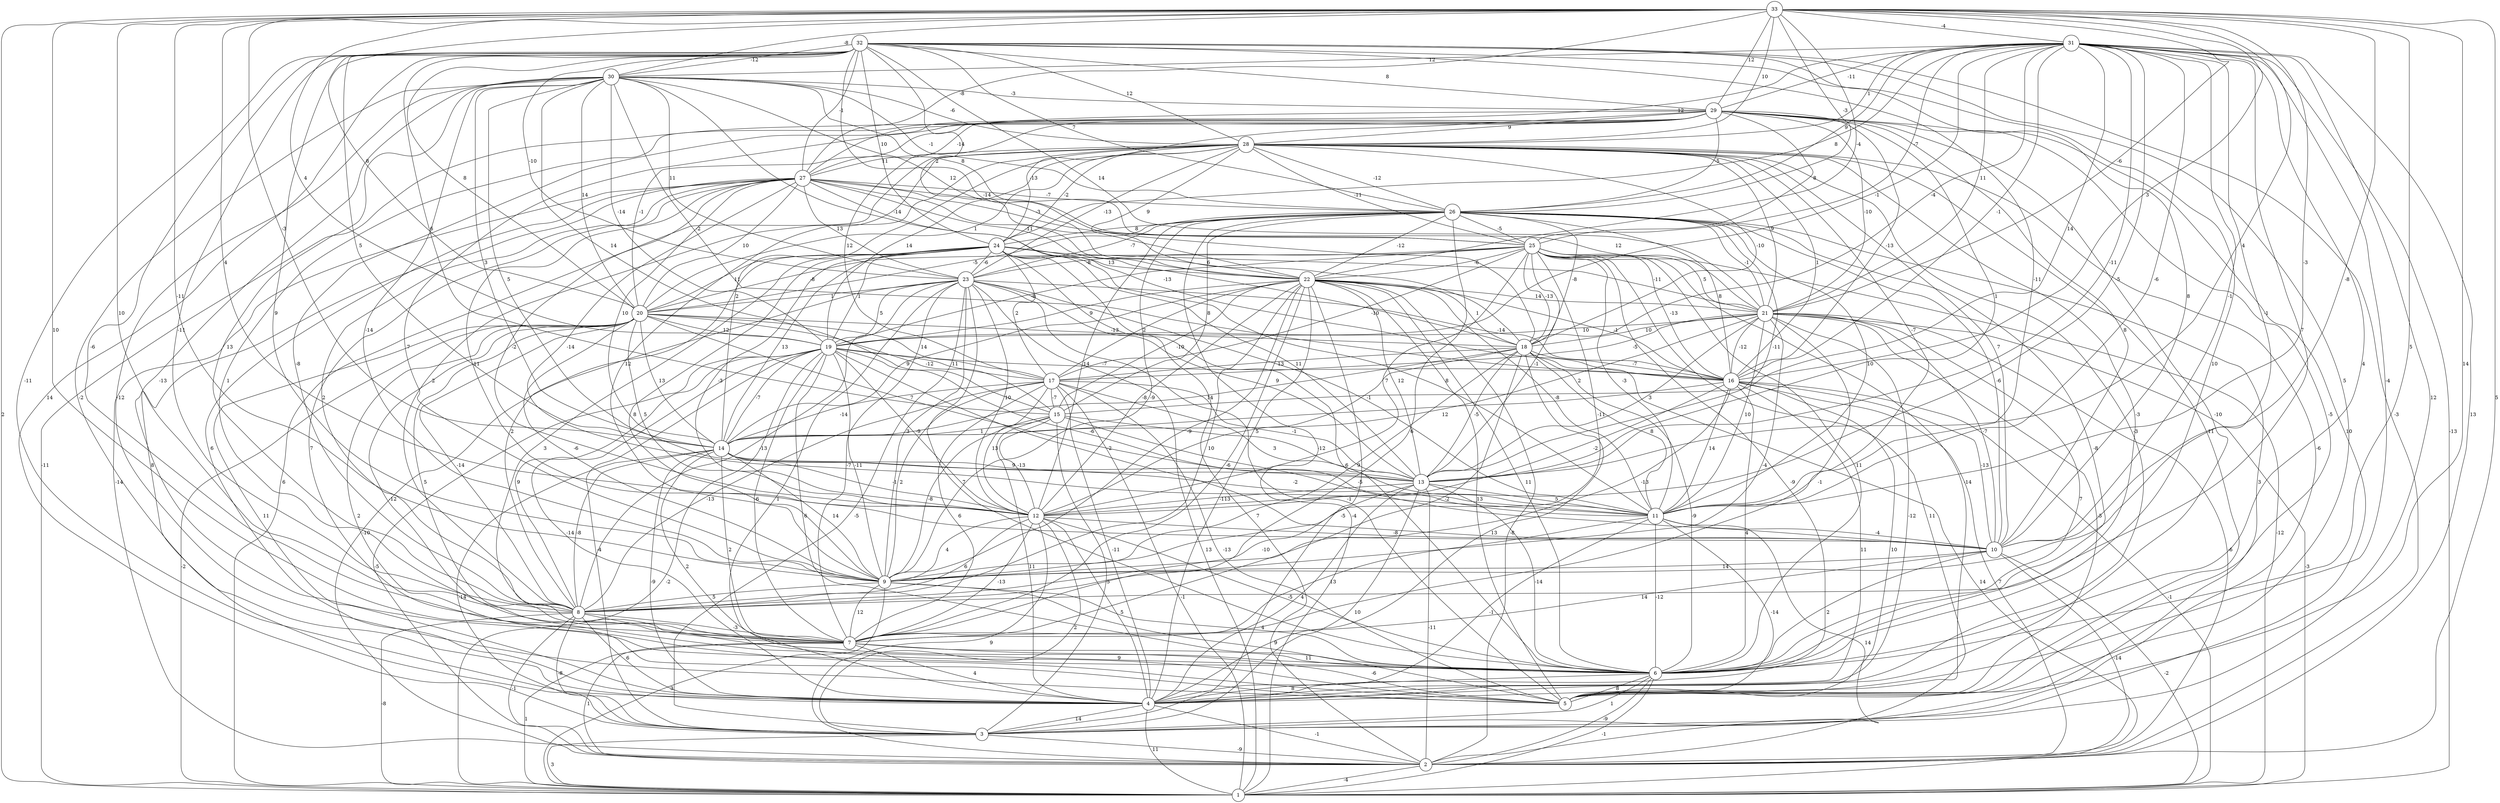 graph { 
	 fontname="Helvetica,Arial,sans-serif" 
	 node [shape = circle]; 
	 33 -- 1 [label = "2"];
	 33 -- 2 [label = "5"];
	 33 -- 5 [label = "14"];
	 33 -- 6 [label = "5"];
	 33 -- 7 [label = "10"];
	 33 -- 8 [label = "10"];
	 33 -- 9 [label = "-11"];
	 33 -- 10 [label = "-8"];
	 33 -- 11 [label = "-3"];
	 33 -- 12 [label = "4"];
	 33 -- 13 [label = "4"];
	 33 -- 14 [label = "-3"];
	 33 -- 16 [label = "3"];
	 33 -- 19 [label = "4"];
	 33 -- 20 [label = "8"];
	 33 -- 21 [label = "-6"];
	 33 -- 22 [label = "-4"];
	 33 -- 26 [label = "-3"];
	 33 -- 27 [label = "-8"];
	 33 -- 28 [label = "10"];
	 33 -- 29 [label = "12"];
	 33 -- 30 [label = "-8"];
	 33 -- 31 [label = "-4"];
	 32 -- 2 [label = "-3"];
	 32 -- 3 [label = "14"];
	 32 -- 4 [label = "-11"];
	 32 -- 5 [label = "5"];
	 32 -- 6 [label = "10"];
	 32 -- 7 [label = "-6"];
	 32 -- 8 [label = "-11"];
	 32 -- 9 [label = "9"];
	 32 -- 10 [label = "8"];
	 32 -- 11 [label = "-11"];
	 32 -- 14 [label = "5"];
	 32 -- 15 [label = "6"];
	 32 -- 18 [label = "-14"];
	 32 -- 20 [label = "8"];
	 32 -- 21 [label = "14"];
	 32 -- 22 [label = "2"];
	 32 -- 23 [label = "-10"];
	 32 -- 24 [label = "10"];
	 32 -- 26 [label = "7"];
	 32 -- 27 [label = "-1"];
	 32 -- 28 [label = "12"];
	 32 -- 29 [label = "8"];
	 32 -- 30 [label = "-12"];
	 31 -- 1 [label = "-13"];
	 31 -- 2 [label = "13"];
	 31 -- 3 [label = "12"];
	 31 -- 4 [label = "-4"];
	 31 -- 6 [label = "4"];
	 31 -- 8 [label = "7"];
	 31 -- 9 [label = "-1"];
	 31 -- 10 [label = "-1"];
	 31 -- 11 [label = "-6"];
	 31 -- 12 [label = "-5"];
	 31 -- 13 [label = "-11"];
	 31 -- 15 [label = "14"];
	 31 -- 16 [label = "-1"];
	 31 -- 18 [label = "-4"];
	 31 -- 19 [label = "-1"];
	 31 -- 21 [label = "11"];
	 31 -- 24 [label = "8"];
	 31 -- 25 [label = "-7"];
	 31 -- 26 [label = "9"];
	 31 -- 27 [label = "12"];
	 31 -- 28 [label = "1"];
	 31 -- 29 [label = "-11"];
	 31 -- 30 [label = "12"];
	 30 -- 4 [label = "-2"];
	 30 -- 5 [label = "-12"];
	 30 -- 6 [label = "-13"];
	 30 -- 8 [label = "13"];
	 30 -- 9 [label = "-14"];
	 30 -- 13 [label = "5"];
	 30 -- 14 [label = "3"];
	 30 -- 15 [label = "14"];
	 30 -- 16 [label = "-2"];
	 30 -- 18 [label = "-14"];
	 30 -- 19 [label = "-14"];
	 30 -- 20 [label = "14"];
	 30 -- 22 [label = "12"];
	 30 -- 23 [label = "11"];
	 30 -- 25 [label = "8"];
	 30 -- 26 [label = "-1"];
	 30 -- 28 [label = "-6"];
	 30 -- 29 [label = "-3"];
	 29 -- 1 [label = "-11"];
	 29 -- 3 [label = "10"];
	 29 -- 4 [label = "-10"];
	 29 -- 5 [label = "-5"];
	 29 -- 7 [label = "1"];
	 29 -- 8 [label = "-8"];
	 29 -- 9 [label = "7"];
	 29 -- 10 [label = "8"];
	 29 -- 13 [label = "1"];
	 29 -- 16 [label = "-13"];
	 29 -- 17 [label = "12"];
	 29 -- 20 [label = "-1"];
	 29 -- 21 [label = "-10"];
	 29 -- 24 [label = "-13"];
	 29 -- 25 [label = "8"];
	 29 -- 26 [label = "-5"];
	 29 -- 27 [label = "-14"];
	 29 -- 28 [label = "9"];
	 28 -- 1 [label = "6"];
	 28 -- 3 [label = "-6"];
	 28 -- 4 [label = "-3"];
	 28 -- 5 [label = "11"];
	 28 -- 6 [label = "-3"];
	 28 -- 8 [label = "2"];
	 28 -- 9 [label = "12"];
	 28 -- 10 [label = "7"];
	 28 -- 11 [label = "-7"];
	 28 -- 14 [label = "2"];
	 28 -- 16 [label = "1"];
	 28 -- 18 [label = "-10"];
	 28 -- 19 [label = "14"];
	 28 -- 20 [label = "1"];
	 28 -- 21 [label = "9"];
	 28 -- 22 [label = "9"];
	 28 -- 23 [label = "-13"];
	 28 -- 24 [label = "-2"];
	 28 -- 25 [label = "-11"];
	 28 -- 26 [label = "-12"];
	 28 -- 27 [label = "11"];
	 27 -- 2 [label = "-14"];
	 27 -- 3 [label = "8"];
	 27 -- 4 [label = "6"];
	 27 -- 5 [label = "7"];
	 27 -- 8 [label = "2"];
	 27 -- 10 [label = "11"];
	 27 -- 11 [label = "-14"];
	 27 -- 12 [label = "-2"];
	 27 -- 14 [label = "10"];
	 27 -- 16 [label = "-13"];
	 27 -- 18 [label = "6"];
	 27 -- 20 [label = "10"];
	 27 -- 21 [label = "12"];
	 27 -- 22 [label = "-11"];
	 27 -- 23 [label = "13"];
	 27 -- 25 [label = "-3"];
	 27 -- 26 [label = "-7"];
	 26 -- 1 [label = "-4"];
	 26 -- 3 [label = "3"];
	 26 -- 6 [label = "-8"];
	 26 -- 7 [label = "6"];
	 26 -- 9 [label = "-9"];
	 26 -- 10 [label = "-6"];
	 26 -- 11 [label = "10"];
	 26 -- 12 [label = "14"];
	 26 -- 13 [label = "-11"];
	 26 -- 15 [label = "8"];
	 26 -- 16 [label = "8"];
	 26 -- 18 [label = "-8"];
	 26 -- 20 [label = "-5"];
	 26 -- 21 [label = "-1"];
	 26 -- 22 [label = "-12"];
	 26 -- 23 [label = "-7"];
	 26 -- 24 [label = "8"];
	 26 -- 25 [label = "-5"];
	 25 -- 1 [label = "-12"];
	 25 -- 2 [label = "11"];
	 25 -- 4 [label = "-9"];
	 25 -- 5 [label = "-14"];
	 25 -- 6 [label = "11"];
	 25 -- 9 [label = "-11"];
	 25 -- 11 [label = "-3"];
	 25 -- 12 [label = "7"];
	 25 -- 13 [label = "-1"];
	 25 -- 16 [label = "-13"];
	 25 -- 17 [label = "-10"];
	 25 -- 18 [label = "-13"];
	 25 -- 19 [label = "-8"];
	 25 -- 20 [label = "-8"];
	 25 -- 21 [label = "5"];
	 25 -- 22 [label = "-6"];
	 25 -- 23 [label = "-8"];
	 24 -- 2 [label = "7"];
	 24 -- 6 [label = "6"];
	 24 -- 7 [label = "3"];
	 24 -- 8 [label = "2"];
	 24 -- 9 [label = "8"];
	 24 -- 11 [label = "8"];
	 24 -- 12 [label = "-3"];
	 24 -- 13 [label = "11"];
	 24 -- 14 [label = "13"];
	 24 -- 17 [label = "2"];
	 24 -- 19 [label = "1"];
	 24 -- 20 [label = "11"];
	 24 -- 21 [label = "-11"];
	 24 -- 22 [label = "13"];
	 24 -- 23 [label = "-6"];
	 23 -- 1 [label = "13"];
	 23 -- 2 [label = "-10"];
	 23 -- 3 [label = "-5"];
	 23 -- 4 [label = "1"];
	 23 -- 5 [label = "-1"];
	 23 -- 6 [label = "7"];
	 23 -- 7 [label = "-7"];
	 23 -- 8 [label = "-13"];
	 23 -- 9 [label = "3"];
	 23 -- 11 [label = "-1"];
	 23 -- 12 [label = "10"];
	 23 -- 13 [label = "9"];
	 23 -- 16 [label = "-14"];
	 23 -- 19 [label = "5"];
	 23 -- 20 [label = "1"];
	 22 -- 2 [label = "-8"];
	 22 -- 3 [label = "-5"];
	 22 -- 4 [label = "-11"];
	 22 -- 5 [label = "13"];
	 22 -- 6 [label = "11"];
	 22 -- 7 [label = "-6"];
	 22 -- 8 [label = "10"];
	 22 -- 9 [label = "-9"];
	 22 -- 11 [label = "-8"];
	 22 -- 12 [label = "-8"];
	 22 -- 13 [label = "12"];
	 22 -- 14 [label = "9"];
	 22 -- 15 [label = "-10"];
	 22 -- 16 [label = "-1"];
	 22 -- 17 [label = "2"];
	 22 -- 18 [label = "1"];
	 22 -- 19 [label = "9"];
	 22 -- 21 [label = "14"];
	 21 -- 1 [label = "-3"];
	 21 -- 2 [label = "-6"];
	 21 -- 4 [label = "-12"];
	 21 -- 5 [label = "-5"];
	 21 -- 6 [label = "7"];
	 21 -- 7 [label = "-1"];
	 21 -- 8 [label = "-4"];
	 21 -- 10 [label = "-7"];
	 21 -- 11 [label = "10"];
	 21 -- 13 [label = "3"];
	 21 -- 14 [label = "2"];
	 21 -- 16 [label = "-12"];
	 21 -- 17 [label = "-5"];
	 21 -- 18 [label = "10"];
	 21 -- 19 [label = "10"];
	 20 -- 1 [label = "-2"];
	 20 -- 4 [label = "11"];
	 20 -- 5 [label = "2"];
	 20 -- 6 [label = "-12"];
	 20 -- 7 [label = "5"];
	 20 -- 8 [label = "-14"];
	 20 -- 9 [label = "-6"];
	 20 -- 12 [label = "5"];
	 20 -- 13 [label = "7"];
	 20 -- 14 [label = "13"];
	 20 -- 15 [label = "-12"];
	 20 -- 17 [label = "14"];
	 20 -- 18 [label = "-13"];
	 20 -- 19 [label = "12"];
	 19 -- 1 [label = "-2"];
	 19 -- 2 [label = "-5"];
	 19 -- 3 [label = "-4"];
	 19 -- 4 [label = "-14"];
	 19 -- 6 [label = "6"];
	 19 -- 7 [label = "-6"];
	 19 -- 8 [label = "9"];
	 19 -- 9 [label = "-11"];
	 19 -- 10 [label = "-2"];
	 19 -- 11 [label = "-6"];
	 19 -- 12 [label = "-9"];
	 19 -- 14 [label = "-7"];
	 19 -- 16 [label = "-7"];
	 19 -- 17 [label = "11"];
	 18 -- 1 [label = "14"];
	 18 -- 4 [label = "13"];
	 18 -- 6 [label = "-9"];
	 18 -- 7 [label = "-2"];
	 18 -- 9 [label = "9"];
	 18 -- 11 [label = "8"];
	 18 -- 12 [label = "5"];
	 18 -- 13 [label = "-5"];
	 18 -- 14 [label = "14"];
	 18 -- 16 [label = "-7"];
	 18 -- 17 [label = "13"];
	 17 -- 1 [label = "-1"];
	 17 -- 4 [label = "-11"];
	 17 -- 5 [label = "-13"];
	 17 -- 7 [label = "6"];
	 17 -- 8 [label = "-13"];
	 17 -- 9 [label = "2"];
	 17 -- 11 [label = "3"];
	 17 -- 12 [label = "13"];
	 17 -- 13 [label = "-1"];
	 17 -- 14 [label = "-14"];
	 17 -- 15 [label = "-7"];
	 16 -- 1 [label = "-1"];
	 16 -- 2 [label = "7"];
	 16 -- 4 [label = "11"];
	 16 -- 5 [label = "10"];
	 16 -- 6 [label = "4"];
	 16 -- 9 [label = "-13"];
	 16 -- 10 [label = "-13"];
	 16 -- 11 [label = "14"];
	 16 -- 12 [label = "-2"];
	 16 -- 14 [label = "12"];
	 15 -- 3 [label = "5"];
	 15 -- 4 [label = "11"];
	 15 -- 9 [label = "-8"];
	 15 -- 10 [label = "-5"];
	 15 -- 12 [label = "-13"];
	 15 -- 13 [label = "-12"];
	 15 -- 14 [label = "1"];
	 14 -- 3 [label = "-14"];
	 14 -- 4 [label = "-9"];
	 14 -- 6 [label = "2"];
	 14 -- 7 [label = "2"];
	 14 -- 8 [label = "-8"];
	 14 -- 9 [label = "14"];
	 14 -- 11 [label = "-2"];
	 14 -- 12 [label = "-1"];
	 14 -- 13 [label = "9"];
	 13 -- 2 [label = "-11"];
	 13 -- 3 [label = "10"];
	 13 -- 4 [label = "4"];
	 13 -- 6 [label = "-14"];
	 13 -- 8 [label = "-10"];
	 13 -- 11 [label = "5"];
	 13 -- 12 [label = "3"];
	 12 -- 2 [label = "9"];
	 12 -- 3 [label = "2"];
	 12 -- 4 [label = "5"];
	 12 -- 6 [label = "-5"];
	 12 -- 7 [label = "-13"];
	 12 -- 8 [label = "6"];
	 12 -- 9 [label = "4"];
	 12 -- 10 [label = "-8"];
	 11 -- 2 [label = "14"];
	 11 -- 4 [label = "-1"];
	 11 -- 5 [label = "-14"];
	 11 -- 6 [label = "-12"];
	 11 -- 7 [label = "13"];
	 11 -- 10 [label = "-4"];
	 10 -- 1 [label = "-2"];
	 10 -- 2 [label = "-14"];
	 10 -- 6 [label = "2"];
	 10 -- 7 [label = "14"];
	 10 -- 9 [label = "14"];
	 9 -- 1 [label = "3"];
	 9 -- 5 [label = "9"];
	 9 -- 6 [label = "4"];
	 9 -- 7 [label = "12"];
	 9 -- 8 [label = "5"];
	 8 -- 1 [label = "-8"];
	 8 -- 2 [label = "-1"];
	 8 -- 3 [label = "-8"];
	 8 -- 4 [label = "6"];
	 8 -- 5 [label = "9"];
	 8 -- 7 [label = "-3"];
	 7 -- 1 [label = "1"];
	 7 -- 2 [label = "1"];
	 7 -- 4 [label = "4"];
	 7 -- 5 [label = "-6"];
	 7 -- 6 [label = "11"];
	 6 -- 1 [label = "-1"];
	 6 -- 2 [label = "-9"];
	 6 -- 3 [label = "1"];
	 6 -- 4 [label = "8"];
	 6 -- 5 [label = "8"];
	 4 -- 1 [label = "11"];
	 4 -- 2 [label = "-1"];
	 4 -- 3 [label = "14"];
	 3 -- 1 [label = "3"];
	 3 -- 2 [label = "-9"];
	 2 -- 1 [label = "-4"];
	 1;
	 2;
	 3;
	 4;
	 5;
	 6;
	 7;
	 8;
	 9;
	 10;
	 11;
	 12;
	 13;
	 14;
	 15;
	 16;
	 17;
	 18;
	 19;
	 20;
	 21;
	 22;
	 23;
	 24;
	 25;
	 26;
	 27;
	 28;
	 29;
	 30;
	 31;
	 32;
	 33;
}
